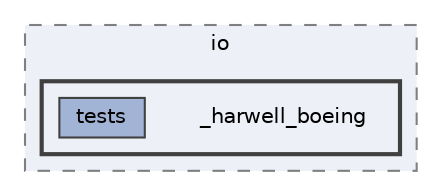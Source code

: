 digraph "/home/jam/Research/IRES-2025/dev/src/llm-scripts/testing/hypothesis-testing/hyp-env/lib/python3.12/site-packages/scipy/io/_harwell_boeing"
{
 // LATEX_PDF_SIZE
  bgcolor="transparent";
  edge [fontname=Helvetica,fontsize=10,labelfontname=Helvetica,labelfontsize=10];
  node [fontname=Helvetica,fontsize=10,shape=box,height=0.2,width=0.4];
  compound=true
  subgraph clusterdir_2bbc6996b0d316331e3abe5bbe9eacc3 {
    graph [ bgcolor="#edf0f7", pencolor="grey50", label="io", fontname=Helvetica,fontsize=10 style="filled,dashed", URL="dir_2bbc6996b0d316331e3abe5bbe9eacc3.html",tooltip=""]
  subgraph clusterdir_dfbb5ceb6f885594a4ba054ca7f7ade8 {
    graph [ bgcolor="#edf0f7", pencolor="grey25", label="", fontname=Helvetica,fontsize=10 style="filled,bold", URL="dir_dfbb5ceb6f885594a4ba054ca7f7ade8.html",tooltip=""]
    dir_dfbb5ceb6f885594a4ba054ca7f7ade8 [shape=plaintext, label="_harwell_boeing"];
  dir_ba05e689400b5516ffbbb65228e71bc2 [label="tests", fillcolor="#a2b4d6", color="grey25", style="filled", URL="dir_ba05e689400b5516ffbbb65228e71bc2.html",tooltip=""];
  }
  }
}
